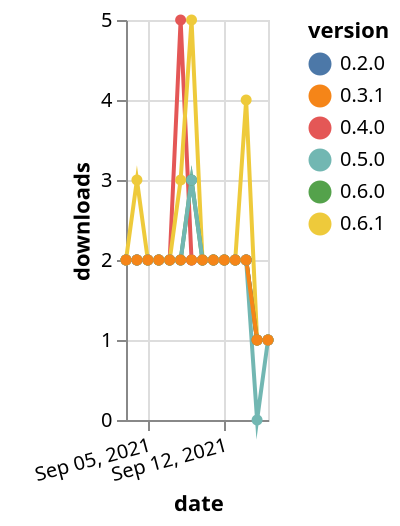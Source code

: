 {"$schema": "https://vega.github.io/schema/vega-lite/v5.json", "description": "A simple bar chart with embedded data.", "data": {"values": [{"date": "2021-09-03", "total": 2525, "delta": 2, "version": "0.2.0"}, {"date": "2021-09-04", "total": 2527, "delta": 2, "version": "0.2.0"}, {"date": "2021-09-05", "total": 2529, "delta": 2, "version": "0.2.0"}, {"date": "2021-09-06", "total": 2531, "delta": 2, "version": "0.2.0"}, {"date": "2021-09-07", "total": 2533, "delta": 2, "version": "0.2.0"}, {"date": "2021-09-08", "total": 2535, "delta": 2, "version": "0.2.0"}, {"date": "2021-09-09", "total": 2537, "delta": 2, "version": "0.2.0"}, {"date": "2021-09-10", "total": 2539, "delta": 2, "version": "0.2.0"}, {"date": "2021-09-11", "total": 2541, "delta": 2, "version": "0.2.0"}, {"date": "2021-09-12", "total": 2543, "delta": 2, "version": "0.2.0"}, {"date": "2021-09-13", "total": 2545, "delta": 2, "version": "0.2.0"}, {"date": "2021-09-14", "total": 2547, "delta": 2, "version": "0.2.0"}, {"date": "2021-09-15", "total": 2548, "delta": 1, "version": "0.2.0"}, {"date": "2021-09-16", "total": 2549, "delta": 1, "version": "0.2.0"}, {"date": "2021-09-03", "total": 2850, "delta": 2, "version": "0.4.0"}, {"date": "2021-09-04", "total": 2852, "delta": 2, "version": "0.4.0"}, {"date": "2021-09-05", "total": 2854, "delta": 2, "version": "0.4.0"}, {"date": "2021-09-06", "total": 2856, "delta": 2, "version": "0.4.0"}, {"date": "2021-09-07", "total": 2858, "delta": 2, "version": "0.4.0"}, {"date": "2021-09-08", "total": 2863, "delta": 5, "version": "0.4.0"}, {"date": "2021-09-09", "total": 2865, "delta": 2, "version": "0.4.0"}, {"date": "2021-09-10", "total": 2867, "delta": 2, "version": "0.4.0"}, {"date": "2021-09-11", "total": 2869, "delta": 2, "version": "0.4.0"}, {"date": "2021-09-12", "total": 2871, "delta": 2, "version": "0.4.0"}, {"date": "2021-09-13", "total": 2873, "delta": 2, "version": "0.4.0"}, {"date": "2021-09-14", "total": 2875, "delta": 2, "version": "0.4.0"}, {"date": "2021-09-15", "total": 2876, "delta": 1, "version": "0.4.0"}, {"date": "2021-09-16", "total": 2877, "delta": 1, "version": "0.4.0"}, {"date": "2021-09-03", "total": 2515, "delta": 2, "version": "0.6.1"}, {"date": "2021-09-04", "total": 2518, "delta": 3, "version": "0.6.1"}, {"date": "2021-09-05", "total": 2520, "delta": 2, "version": "0.6.1"}, {"date": "2021-09-06", "total": 2522, "delta": 2, "version": "0.6.1"}, {"date": "2021-09-07", "total": 2524, "delta": 2, "version": "0.6.1"}, {"date": "2021-09-08", "total": 2527, "delta": 3, "version": "0.6.1"}, {"date": "2021-09-09", "total": 2532, "delta": 5, "version": "0.6.1"}, {"date": "2021-09-10", "total": 2534, "delta": 2, "version": "0.6.1"}, {"date": "2021-09-11", "total": 2536, "delta": 2, "version": "0.6.1"}, {"date": "2021-09-12", "total": 2538, "delta": 2, "version": "0.6.1"}, {"date": "2021-09-13", "total": 2540, "delta": 2, "version": "0.6.1"}, {"date": "2021-09-14", "total": 2544, "delta": 4, "version": "0.6.1"}, {"date": "2021-09-15", "total": 2545, "delta": 1, "version": "0.6.1"}, {"date": "2021-09-16", "total": 2546, "delta": 1, "version": "0.6.1"}, {"date": "2021-09-03", "total": 2210, "delta": 2, "version": "0.6.0"}, {"date": "2021-09-04", "total": 2212, "delta": 2, "version": "0.6.0"}, {"date": "2021-09-05", "total": 2214, "delta": 2, "version": "0.6.0"}, {"date": "2021-09-06", "total": 2216, "delta": 2, "version": "0.6.0"}, {"date": "2021-09-07", "total": 2218, "delta": 2, "version": "0.6.0"}, {"date": "2021-09-08", "total": 2220, "delta": 2, "version": "0.6.0"}, {"date": "2021-09-09", "total": 2223, "delta": 3, "version": "0.6.0"}, {"date": "2021-09-10", "total": 2225, "delta": 2, "version": "0.6.0"}, {"date": "2021-09-11", "total": 2227, "delta": 2, "version": "0.6.0"}, {"date": "2021-09-12", "total": 2229, "delta": 2, "version": "0.6.0"}, {"date": "2021-09-13", "total": 2231, "delta": 2, "version": "0.6.0"}, {"date": "2021-09-14", "total": 2233, "delta": 2, "version": "0.6.0"}, {"date": "2021-09-15", "total": 2234, "delta": 1, "version": "0.6.0"}, {"date": "2021-09-16", "total": 2235, "delta": 1, "version": "0.6.0"}, {"date": "2021-09-03", "total": 2241, "delta": 2, "version": "0.5.0"}, {"date": "2021-09-04", "total": 2243, "delta": 2, "version": "0.5.0"}, {"date": "2021-09-05", "total": 2245, "delta": 2, "version": "0.5.0"}, {"date": "2021-09-06", "total": 2247, "delta": 2, "version": "0.5.0"}, {"date": "2021-09-07", "total": 2249, "delta": 2, "version": "0.5.0"}, {"date": "2021-09-08", "total": 2251, "delta": 2, "version": "0.5.0"}, {"date": "2021-09-09", "total": 2254, "delta": 3, "version": "0.5.0"}, {"date": "2021-09-10", "total": 2256, "delta": 2, "version": "0.5.0"}, {"date": "2021-09-11", "total": 2258, "delta": 2, "version": "0.5.0"}, {"date": "2021-09-12", "total": 2260, "delta": 2, "version": "0.5.0"}, {"date": "2021-09-13", "total": 2262, "delta": 2, "version": "0.5.0"}, {"date": "2021-09-14", "total": 2264, "delta": 2, "version": "0.5.0"}, {"date": "2021-09-15", "total": 2264, "delta": 0, "version": "0.5.0"}, {"date": "2021-09-16", "total": 2265, "delta": 1, "version": "0.5.0"}, {"date": "2021-09-03", "total": 2295, "delta": 2, "version": "0.3.1"}, {"date": "2021-09-04", "total": 2297, "delta": 2, "version": "0.3.1"}, {"date": "2021-09-05", "total": 2299, "delta": 2, "version": "0.3.1"}, {"date": "2021-09-06", "total": 2301, "delta": 2, "version": "0.3.1"}, {"date": "2021-09-07", "total": 2303, "delta": 2, "version": "0.3.1"}, {"date": "2021-09-08", "total": 2305, "delta": 2, "version": "0.3.1"}, {"date": "2021-09-09", "total": 2307, "delta": 2, "version": "0.3.1"}, {"date": "2021-09-10", "total": 2309, "delta": 2, "version": "0.3.1"}, {"date": "2021-09-11", "total": 2311, "delta": 2, "version": "0.3.1"}, {"date": "2021-09-12", "total": 2313, "delta": 2, "version": "0.3.1"}, {"date": "2021-09-13", "total": 2315, "delta": 2, "version": "0.3.1"}, {"date": "2021-09-14", "total": 2317, "delta": 2, "version": "0.3.1"}, {"date": "2021-09-15", "total": 2318, "delta": 1, "version": "0.3.1"}, {"date": "2021-09-16", "total": 2319, "delta": 1, "version": "0.3.1"}]}, "width": "container", "mark": {"type": "line", "point": {"filled": true}}, "encoding": {"x": {"field": "date", "type": "temporal", "timeUnit": "yearmonthdate", "title": "date", "axis": {"labelAngle": -15}}, "y": {"field": "delta", "type": "quantitative", "title": "downloads"}, "color": {"field": "version", "type": "nominal"}, "tooltip": {"field": "delta"}}}